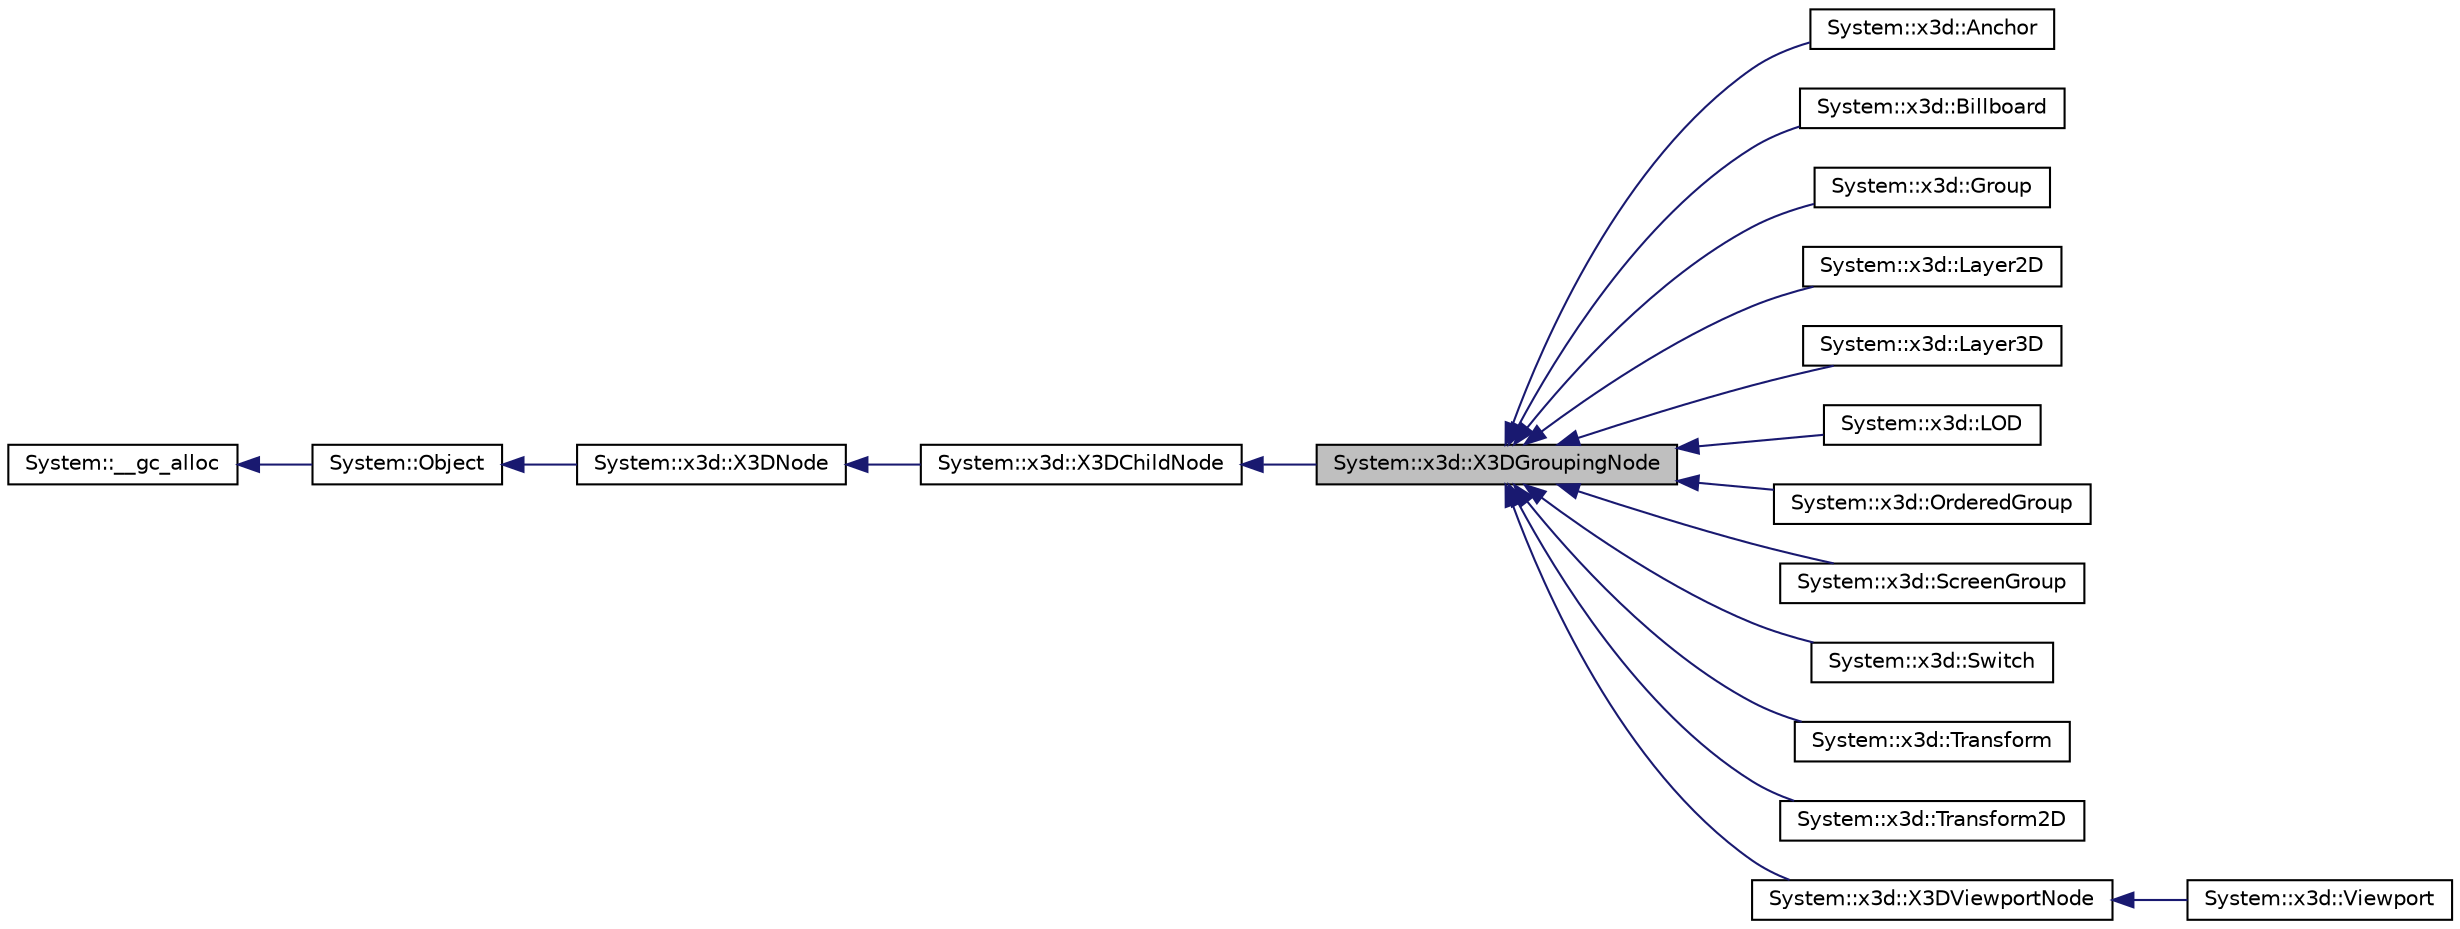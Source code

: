 digraph G
{
  edge [fontname="Helvetica",fontsize="10",labelfontname="Helvetica",labelfontsize="10"];
  node [fontname="Helvetica",fontsize="10",shape=record];
  rankdir="LR";
  Node1 [label="System::x3d::X3DGroupingNode",height=0.2,width=0.4,color="black", fillcolor="grey75", style="filled" fontcolor="black"];
  Node2 -> Node1 [dir="back",color="midnightblue",fontsize="10",style="solid",fontname="Helvetica"];
  Node2 [label="System::x3d::X3DChildNode",height=0.2,width=0.4,color="black", fillcolor="white", style="filled",URL="$class_system_1_1x3d_1_1_x3_d_child_node.html"];
  Node3 -> Node2 [dir="back",color="midnightblue",fontsize="10",style="solid",fontname="Helvetica"];
  Node3 [label="System::x3d::X3DNode",height=0.2,width=0.4,color="black", fillcolor="white", style="filled",URL="$class_system_1_1x3d_1_1_x3_d_node.html"];
  Node4 -> Node3 [dir="back",color="midnightblue",fontsize="10",style="solid",fontname="Helvetica"];
  Node4 [label="System::Object",height=0.2,width=0.4,color="black", fillcolor="white", style="filled",URL="$class_system_1_1_object.html"];
  Node5 -> Node4 [dir="back",color="midnightblue",fontsize="10",style="solid",fontname="Helvetica"];
  Node5 [label="System::__gc_alloc",height=0.2,width=0.4,color="black", fillcolor="white", style="filled",URL="$class_system_1_1____gc__alloc.html"];
  Node1 -> Node6 [dir="back",color="midnightblue",fontsize="10",style="solid",fontname="Helvetica"];
  Node6 [label="System::x3d::Anchor",height=0.2,width=0.4,color="black", fillcolor="white", style="filled",URL="$class_system_1_1x3d_1_1_anchor.html"];
  Node1 -> Node7 [dir="back",color="midnightblue",fontsize="10",style="solid",fontname="Helvetica"];
  Node7 [label="System::x3d::Billboard",height=0.2,width=0.4,color="black", fillcolor="white", style="filled",URL="$class_system_1_1x3d_1_1_billboard.html"];
  Node1 -> Node8 [dir="back",color="midnightblue",fontsize="10",style="solid",fontname="Helvetica"];
  Node8 [label="System::x3d::Group",height=0.2,width=0.4,color="black", fillcolor="white", style="filled",URL="$class_system_1_1x3d_1_1_group.html"];
  Node1 -> Node9 [dir="back",color="midnightblue",fontsize="10",style="solid",fontname="Helvetica"];
  Node9 [label="System::x3d::Layer2D",height=0.2,width=0.4,color="black", fillcolor="white", style="filled",URL="$class_system_1_1x3d_1_1_layer2_d.html"];
  Node1 -> Node10 [dir="back",color="midnightblue",fontsize="10",style="solid",fontname="Helvetica"];
  Node10 [label="System::x3d::Layer3D",height=0.2,width=0.4,color="black", fillcolor="white", style="filled",URL="$class_system_1_1x3d_1_1_layer3_d.html"];
  Node1 -> Node11 [dir="back",color="midnightblue",fontsize="10",style="solid",fontname="Helvetica"];
  Node11 [label="System::x3d::LOD",height=0.2,width=0.4,color="black", fillcolor="white", style="filled",URL="$class_system_1_1x3d_1_1_l_o_d.html"];
  Node1 -> Node12 [dir="back",color="midnightblue",fontsize="10",style="solid",fontname="Helvetica"];
  Node12 [label="System::x3d::OrderedGroup",height=0.2,width=0.4,color="black", fillcolor="white", style="filled",URL="$class_system_1_1x3d_1_1_ordered_group.html"];
  Node1 -> Node13 [dir="back",color="midnightblue",fontsize="10",style="solid",fontname="Helvetica"];
  Node13 [label="System::x3d::ScreenGroup",height=0.2,width=0.4,color="black", fillcolor="white", style="filled",URL="$class_system_1_1x3d_1_1_screen_group.html"];
  Node1 -> Node14 [dir="back",color="midnightblue",fontsize="10",style="solid",fontname="Helvetica"];
  Node14 [label="System::x3d::Switch",height=0.2,width=0.4,color="black", fillcolor="white", style="filled",URL="$class_system_1_1x3d_1_1_switch.html"];
  Node1 -> Node15 [dir="back",color="midnightblue",fontsize="10",style="solid",fontname="Helvetica"];
  Node15 [label="System::x3d::Transform",height=0.2,width=0.4,color="black", fillcolor="white", style="filled",URL="$class_system_1_1x3d_1_1_transform.html"];
  Node1 -> Node16 [dir="back",color="midnightblue",fontsize="10",style="solid",fontname="Helvetica"];
  Node16 [label="System::x3d::Transform2D",height=0.2,width=0.4,color="black", fillcolor="white", style="filled",URL="$class_system_1_1x3d_1_1_transform2_d.html"];
  Node1 -> Node17 [dir="back",color="midnightblue",fontsize="10",style="solid",fontname="Helvetica"];
  Node17 [label="System::x3d::X3DViewportNode",height=0.2,width=0.4,color="black", fillcolor="white", style="filled",URL="$class_system_1_1x3d_1_1_x3_d_viewport_node.html"];
  Node17 -> Node18 [dir="back",color="midnightblue",fontsize="10",style="solid",fontname="Helvetica"];
  Node18 [label="System::x3d::Viewport",height=0.2,width=0.4,color="black", fillcolor="white", style="filled",URL="$class_system_1_1x3d_1_1_viewport.html"];
}
